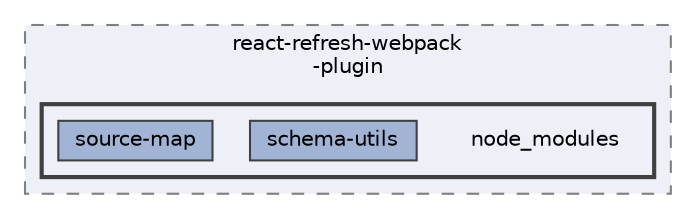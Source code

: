digraph "pkiclassroomrescheduler/src/main/frontend/node_modules/@pmmmwh/react-refresh-webpack-plugin/node_modules"
{
 // LATEX_PDF_SIZE
  bgcolor="transparent";
  edge [fontname=Helvetica,fontsize=10,labelfontname=Helvetica,labelfontsize=10];
  node [fontname=Helvetica,fontsize=10,shape=box,height=0.2,width=0.4];
  compound=true
  subgraph clusterdir_73d66fd28ece28271b085b374ab31346 {
    graph [ bgcolor="#edf0f7", pencolor="grey50", label="react-refresh-webpack\l-plugin", fontname=Helvetica,fontsize=10 style="filled,dashed", URL="dir_73d66fd28ece28271b085b374ab31346.html",tooltip=""]
  subgraph clusterdir_990c4d1fe74b0a9cb36f297cafe42cd1 {
    graph [ bgcolor="#edf0f7", pencolor="grey25", label="", fontname=Helvetica,fontsize=10 style="filled,bold", URL="dir_990c4d1fe74b0a9cb36f297cafe42cd1.html",tooltip=""]
    dir_990c4d1fe74b0a9cb36f297cafe42cd1 [shape=plaintext, label="node_modules"];
  dir_e3471757682158807d4c469abc75038b [label="schema-utils", fillcolor="#a2b4d6", color="grey25", style="filled", URL="dir_e3471757682158807d4c469abc75038b.html",tooltip=""];
  dir_32de0931a65695e79c26eb09735d232a [label="source-map", fillcolor="#a2b4d6", color="grey25", style="filled", URL="dir_32de0931a65695e79c26eb09735d232a.html",tooltip=""];
  }
  }
}
